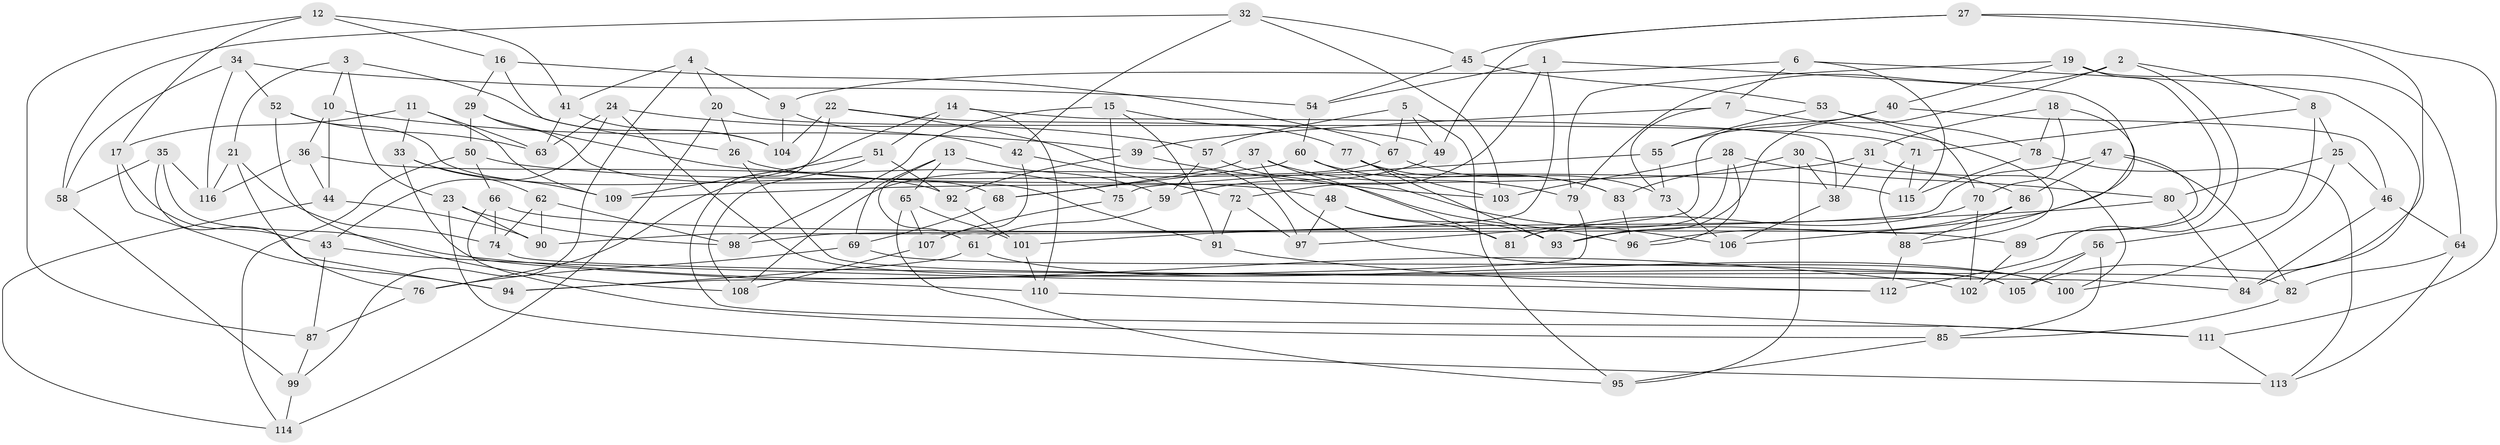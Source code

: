 // Generated by graph-tools (version 1.1) at 2025/11/02/27/25 16:11:50]
// undirected, 116 vertices, 232 edges
graph export_dot {
graph [start="1"]
  node [color=gray90,style=filled];
  1;
  2;
  3;
  4;
  5;
  6;
  7;
  8;
  9;
  10;
  11;
  12;
  13;
  14;
  15;
  16;
  17;
  18;
  19;
  20;
  21;
  22;
  23;
  24;
  25;
  26;
  27;
  28;
  29;
  30;
  31;
  32;
  33;
  34;
  35;
  36;
  37;
  38;
  39;
  40;
  41;
  42;
  43;
  44;
  45;
  46;
  47;
  48;
  49;
  50;
  51;
  52;
  53;
  54;
  55;
  56;
  57;
  58;
  59;
  60;
  61;
  62;
  63;
  64;
  65;
  66;
  67;
  68;
  69;
  70;
  71;
  72;
  73;
  74;
  75;
  76;
  77;
  78;
  79;
  80;
  81;
  82;
  83;
  84;
  85;
  86;
  87;
  88;
  89;
  90;
  91;
  92;
  93;
  94;
  95;
  96;
  97;
  98;
  99;
  100;
  101;
  102;
  103;
  104;
  105;
  106;
  107;
  108;
  109;
  110;
  111;
  112;
  113;
  114;
  115;
  116;
  1 -- 54;
  1 -- 96;
  1 -- 72;
  1 -- 90;
  2 -- 93;
  2 -- 79;
  2 -- 8;
  2 -- 112;
  3 -- 10;
  3 -- 104;
  3 -- 21;
  3 -- 23;
  4 -- 20;
  4 -- 99;
  4 -- 41;
  4 -- 9;
  5 -- 49;
  5 -- 67;
  5 -- 95;
  5 -- 57;
  6 -- 9;
  6 -- 115;
  6 -- 84;
  6 -- 7;
  7 -- 88;
  7 -- 39;
  7 -- 73;
  8 -- 25;
  8 -- 56;
  8 -- 71;
  9 -- 42;
  9 -- 104;
  10 -- 39;
  10 -- 44;
  10 -- 36;
  11 -- 109;
  11 -- 17;
  11 -- 63;
  11 -- 33;
  12 -- 16;
  12 -- 41;
  12 -- 87;
  12 -- 17;
  13 -- 59;
  13 -- 69;
  13 -- 65;
  13 -- 61;
  14 -- 51;
  14 -- 110;
  14 -- 76;
  14 -- 38;
  15 -- 75;
  15 -- 91;
  15 -- 98;
  15 -- 77;
  16 -- 26;
  16 -- 29;
  16 -- 67;
  17 -- 94;
  17 -- 43;
  18 -- 78;
  18 -- 70;
  18 -- 31;
  18 -- 106;
  19 -- 40;
  19 -- 79;
  19 -- 64;
  19 -- 89;
  20 -- 71;
  20 -- 26;
  20 -- 114;
  21 -- 76;
  21 -- 116;
  21 -- 74;
  22 -- 104;
  22 -- 97;
  22 -- 49;
  22 -- 111;
  23 -- 90;
  23 -- 113;
  23 -- 98;
  24 -- 105;
  24 -- 43;
  24 -- 63;
  24 -- 57;
  25 -- 100;
  25 -- 80;
  25 -- 46;
  26 -- 82;
  26 -- 48;
  27 -- 45;
  27 -- 105;
  27 -- 49;
  27 -- 111;
  28 -- 96;
  28 -- 80;
  28 -- 103;
  28 -- 81;
  29 -- 50;
  29 -- 75;
  29 -- 91;
  30 -- 38;
  30 -- 95;
  30 -- 86;
  30 -- 83;
  31 -- 38;
  31 -- 100;
  31 -- 109;
  32 -- 45;
  32 -- 103;
  32 -- 42;
  32 -- 58;
  33 -- 110;
  33 -- 109;
  33 -- 62;
  34 -- 54;
  34 -- 58;
  34 -- 52;
  34 -- 116;
  35 -- 116;
  35 -- 58;
  35 -- 102;
  35 -- 94;
  36 -- 44;
  36 -- 92;
  36 -- 116;
  37 -- 81;
  37 -- 79;
  37 -- 100;
  37 -- 68;
  38 -- 106;
  39 -- 103;
  39 -- 92;
  40 -- 55;
  40 -- 46;
  40 -- 97;
  41 -- 63;
  41 -- 104;
  42 -- 107;
  42 -- 72;
  43 -- 87;
  43 -- 112;
  44 -- 114;
  44 -- 90;
  45 -- 53;
  45 -- 54;
  46 -- 64;
  46 -- 84;
  47 -- 86;
  47 -- 82;
  47 -- 98;
  47 -- 89;
  48 -- 93;
  48 -- 97;
  48 -- 81;
  49 -- 59;
  50 -- 115;
  50 -- 66;
  50 -- 114;
  51 -- 92;
  51 -- 108;
  51 -- 109;
  52 -- 68;
  52 -- 63;
  52 -- 108;
  53 -- 78;
  53 -- 55;
  53 -- 70;
  54 -- 60;
  55 -- 73;
  55 -- 75;
  56 -- 85;
  56 -- 102;
  56 -- 105;
  57 -- 96;
  57 -- 59;
  58 -- 99;
  59 -- 61;
  60 -- 83;
  60 -- 106;
  60 -- 68;
  61 -- 94;
  61 -- 100;
  62 -- 74;
  62 -- 98;
  62 -- 90;
  64 -- 113;
  64 -- 82;
  65 -- 95;
  65 -- 107;
  65 -- 101;
  66 -- 74;
  66 -- 85;
  66 -- 89;
  67 -- 108;
  67 -- 73;
  68 -- 69;
  69 -- 76;
  69 -- 105;
  70 -- 102;
  70 -- 81;
  71 -- 88;
  71 -- 115;
  72 -- 97;
  72 -- 91;
  73 -- 106;
  74 -- 84;
  75 -- 107;
  76 -- 87;
  77 -- 93;
  77 -- 83;
  77 -- 103;
  78 -- 115;
  78 -- 113;
  79 -- 94;
  80 -- 84;
  80 -- 101;
  82 -- 85;
  83 -- 96;
  85 -- 95;
  86 -- 93;
  86 -- 88;
  87 -- 99;
  88 -- 112;
  89 -- 102;
  91 -- 112;
  92 -- 101;
  99 -- 114;
  101 -- 110;
  107 -- 108;
  110 -- 111;
  111 -- 113;
}
